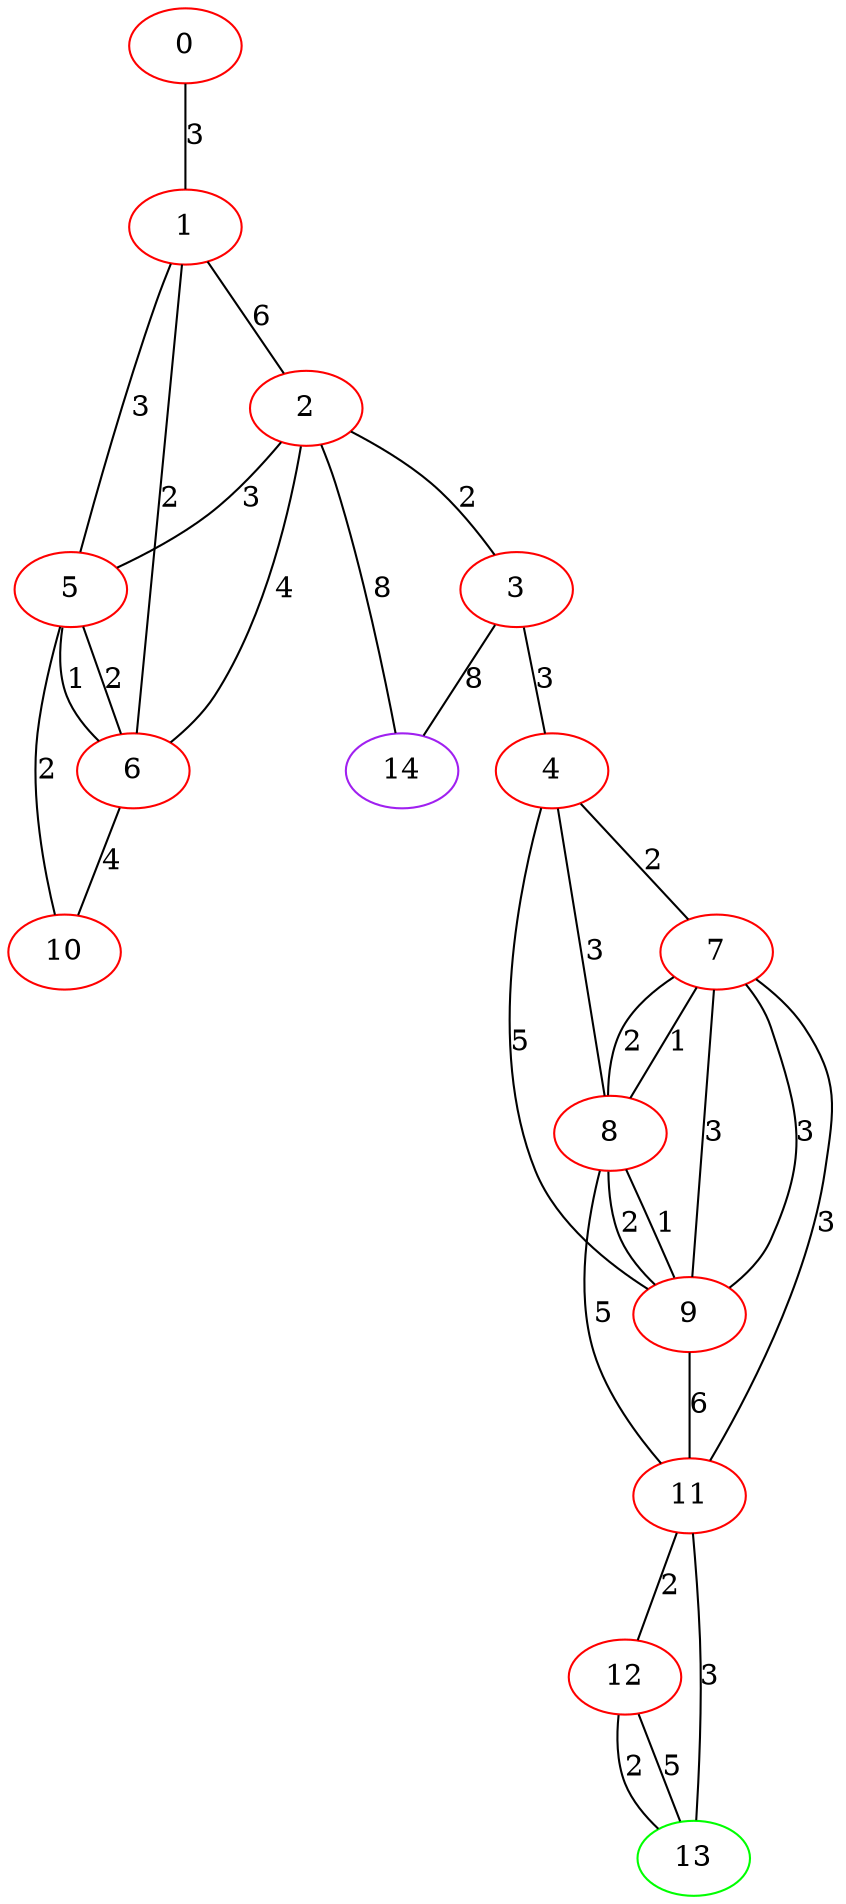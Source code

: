 graph "" {
0 [color=red, weight=1];
1 [color=red, weight=1];
2 [color=red, weight=1];
3 [color=red, weight=1];
4 [color=red, weight=1];
5 [color=red, weight=1];
6 [color=red, weight=1];
7 [color=red, weight=1];
8 [color=red, weight=1];
9 [color=red, weight=1];
10 [color=red, weight=1];
11 [color=red, weight=1];
12 [color=red, weight=1];
13 [color=green, weight=2];
14 [color=purple, weight=4];
0 -- 1  [key=0, label=3];
1 -- 2  [key=0, label=6];
1 -- 5  [key=0, label=3];
1 -- 6  [key=0, label=2];
2 -- 14  [key=0, label=8];
2 -- 3  [key=0, label=2];
2 -- 5  [key=0, label=3];
2 -- 6  [key=0, label=4];
3 -- 4  [key=0, label=3];
3 -- 14  [key=0, label=8];
4 -- 8  [key=0, label=3];
4 -- 9  [key=0, label=5];
4 -- 7  [key=0, label=2];
5 -- 10  [key=0, label=2];
5 -- 6  [key=0, label=1];
5 -- 6  [key=1, label=2];
6 -- 10  [key=0, label=4];
7 -- 8  [key=0, label=2];
7 -- 8  [key=1, label=1];
7 -- 9  [key=0, label=3];
7 -- 9  [key=1, label=3];
7 -- 11  [key=0, label=3];
8 -- 9  [key=0, label=1];
8 -- 9  [key=1, label=2];
8 -- 11  [key=0, label=5];
9 -- 11  [key=0, label=6];
11 -- 12  [key=0, label=2];
11 -- 13  [key=0, label=3];
12 -- 13  [key=0, label=5];
12 -- 13  [key=1, label=2];
}
